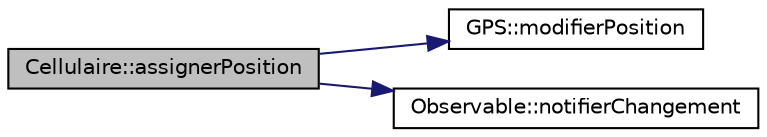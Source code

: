 digraph "Cellulaire::assignerPosition"
{
  bgcolor="transparent";
  edge [fontname="Helvetica",fontsize="10",labelfontname="Helvetica",labelfontsize="10"];
  node [fontname="Helvetica",fontsize="10",shape=record];
  rankdir="LR";
  Node1 [label="Cellulaire::assignerPosition",height=0.2,width=0.4,color="black", fillcolor="grey75", style="filled", fontcolor="black"];
  Node1 -> Node2 [color="midnightblue",fontsize="10",style="solid",fontname="Helvetica"];
  Node2 [label="GPS::modifierPosition",height=0.2,width=0.4,color="black",URL="$class_g_p_s.html#abb5727e7ef3018d92d542f4e0f81f648"];
  Node1 -> Node3 [color="midnightblue",fontsize="10",style="solid",fontname="Helvetica"];
  Node3 [label="Observable::notifierChangement",height=0.2,width=0.4,color="black",URL="$class_observable.html#ad36c008fd9968d70e622a448080c3cf4"];
}
